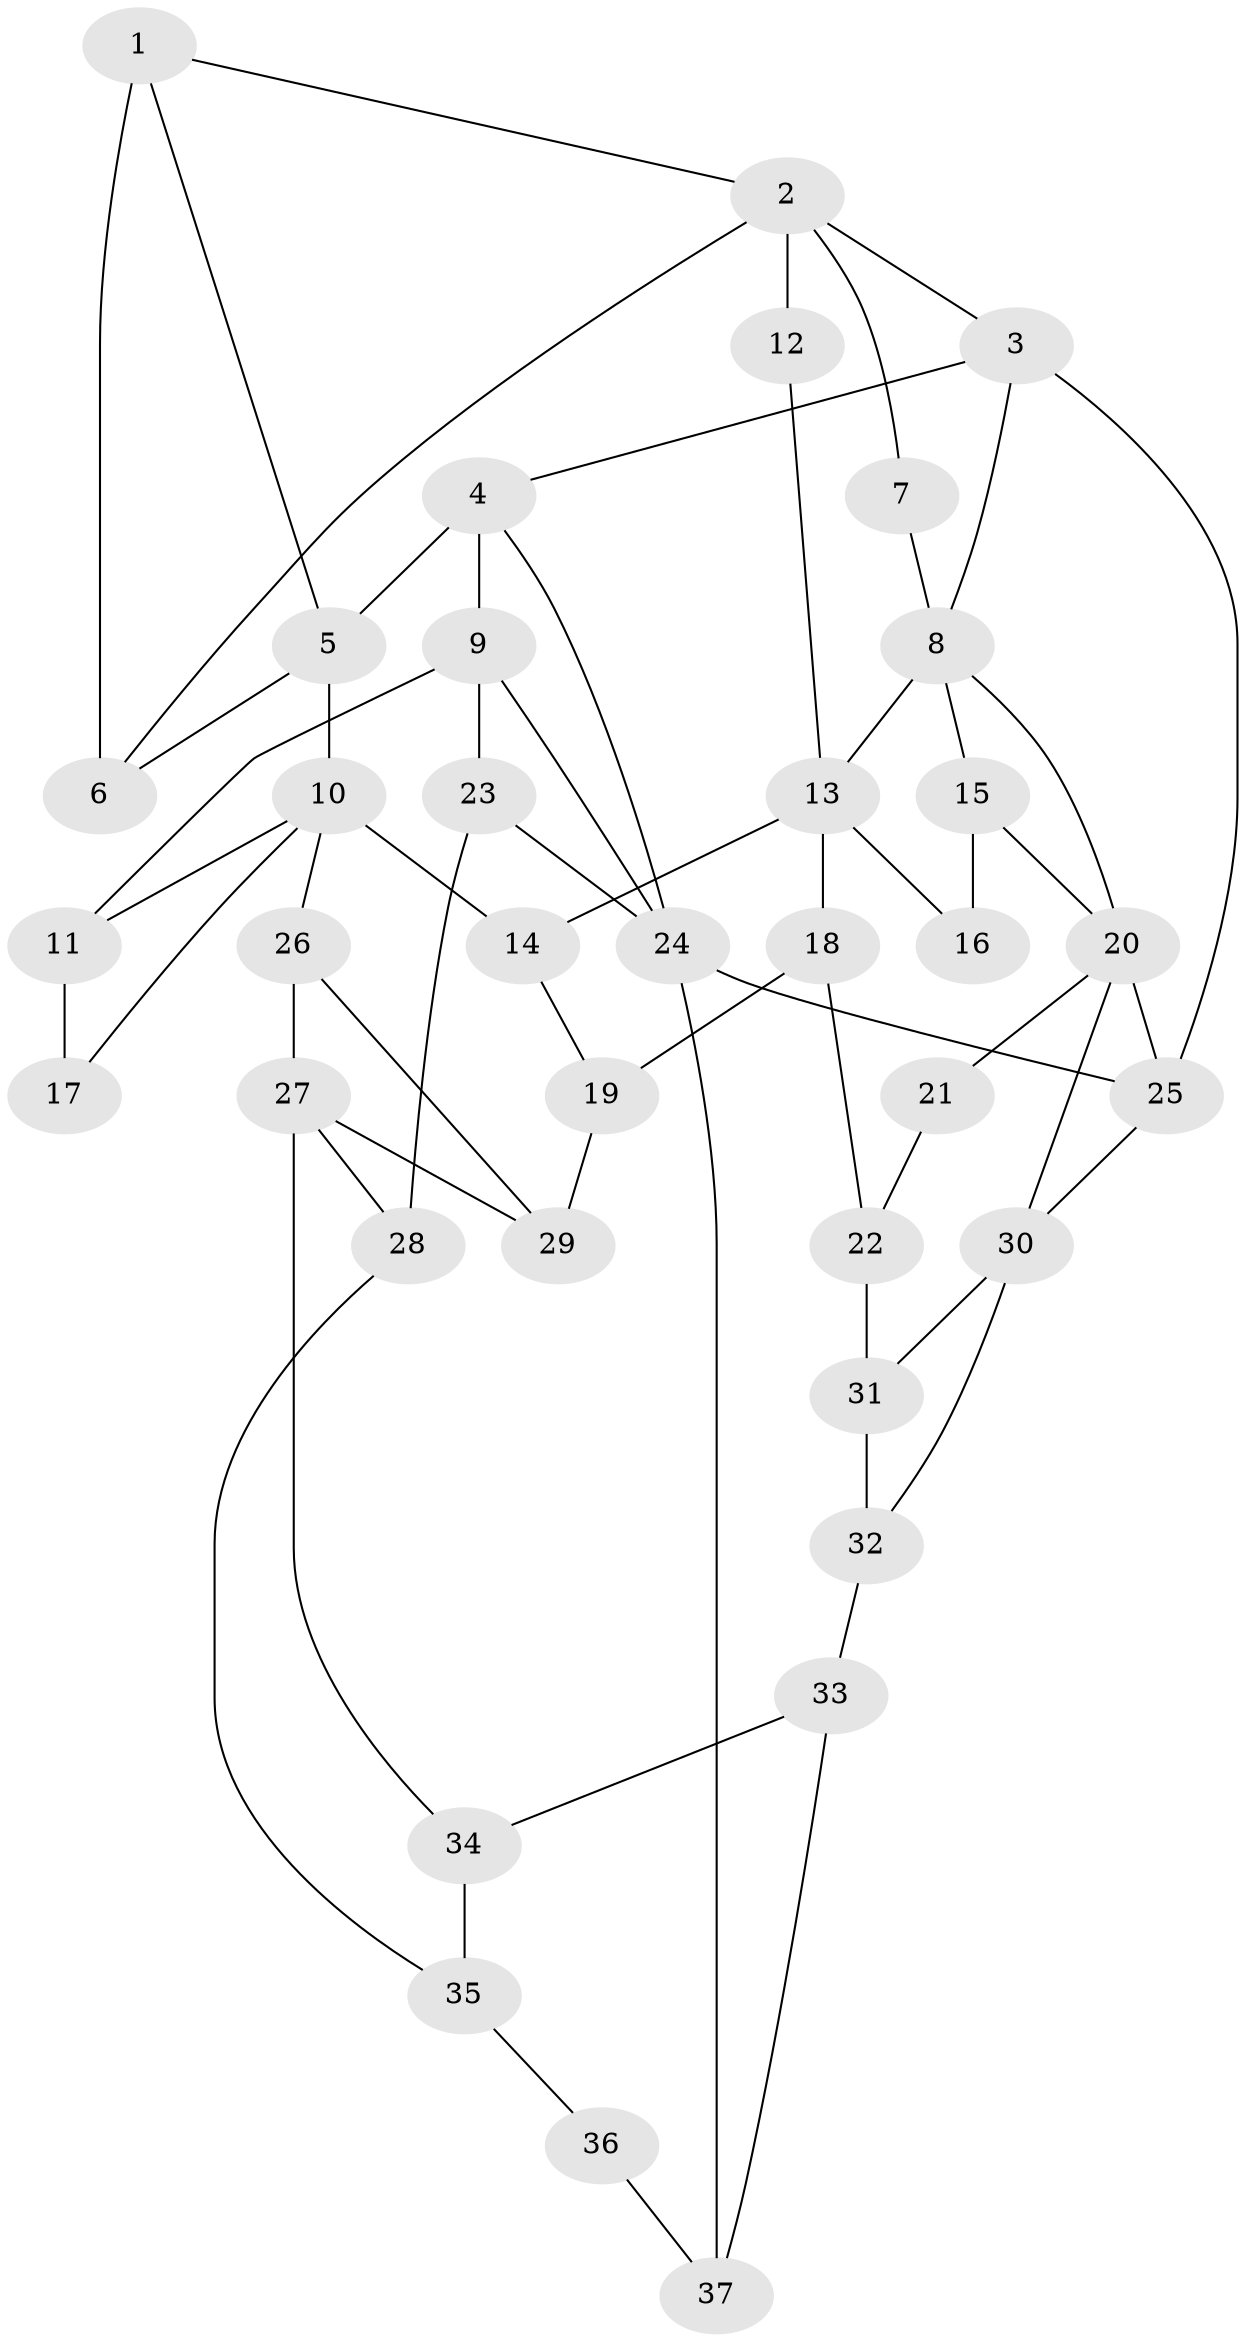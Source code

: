 // original degree distribution, {3: 0.022727272727272728, 4: 0.2727272727272727, 6: 0.25, 5: 0.45454545454545453}
// Generated by graph-tools (version 1.1) at 2025/54/03/04/25 22:54:38]
// undirected, 37 vertices, 62 edges
graph export_dot {
  node [color=gray90,style=filled];
  1;
  2;
  3;
  4;
  5;
  6;
  7;
  8;
  9;
  10;
  11;
  12;
  13;
  14;
  15;
  16;
  17;
  18;
  19;
  20;
  21;
  22;
  23;
  24;
  25;
  26;
  27;
  28;
  29;
  30;
  31;
  32;
  33;
  34;
  35;
  36;
  37;
  1 -- 2 [weight=1.0];
  1 -- 5 [weight=1.0];
  1 -- 6 [weight=2.0];
  2 -- 3 [weight=1.0];
  2 -- 6 [weight=1.0];
  2 -- 7 [weight=1.0];
  2 -- 12 [weight=2.0];
  3 -- 4 [weight=1.0];
  3 -- 8 [weight=1.0];
  3 -- 25 [weight=1.0];
  4 -- 5 [weight=1.0];
  4 -- 9 [weight=2.0];
  4 -- 24 [weight=1.0];
  5 -- 6 [weight=1.0];
  5 -- 10 [weight=2.0];
  7 -- 8 [weight=2.0];
  8 -- 13 [weight=1.0];
  8 -- 15 [weight=1.0];
  8 -- 20 [weight=1.0];
  9 -- 11 [weight=2.0];
  9 -- 23 [weight=1.0];
  9 -- 24 [weight=1.0];
  10 -- 11 [weight=1.0];
  10 -- 14 [weight=1.0];
  10 -- 17 [weight=1.0];
  10 -- 26 [weight=1.0];
  11 -- 17 [weight=2.0];
  12 -- 13 [weight=1.0];
  13 -- 14 [weight=1.0];
  13 -- 16 [weight=2.0];
  13 -- 18 [weight=1.0];
  14 -- 19 [weight=1.0];
  15 -- 16 [weight=4.0];
  15 -- 20 [weight=1.0];
  18 -- 19 [weight=1.0];
  18 -- 22 [weight=2.0];
  19 -- 29 [weight=1.0];
  20 -- 21 [weight=1.0];
  20 -- 25 [weight=1.0];
  20 -- 30 [weight=1.0];
  21 -- 22 [weight=2.0];
  22 -- 31 [weight=2.0];
  23 -- 24 [weight=1.0];
  23 -- 28 [weight=1.0];
  24 -- 25 [weight=1.0];
  24 -- 37 [weight=2.0];
  25 -- 30 [weight=1.0];
  26 -- 27 [weight=1.0];
  26 -- 29 [weight=1.0];
  27 -- 28 [weight=1.0];
  27 -- 29 [weight=1.0];
  27 -- 34 [weight=1.0];
  28 -- 35 [weight=1.0];
  30 -- 31 [weight=1.0];
  30 -- 32 [weight=2.0];
  31 -- 32 [weight=2.0];
  32 -- 33 [weight=2.0];
  33 -- 34 [weight=1.0];
  33 -- 37 [weight=2.0];
  34 -- 35 [weight=1.0];
  35 -- 36 [weight=1.0];
  36 -- 37 [weight=2.0];
}
